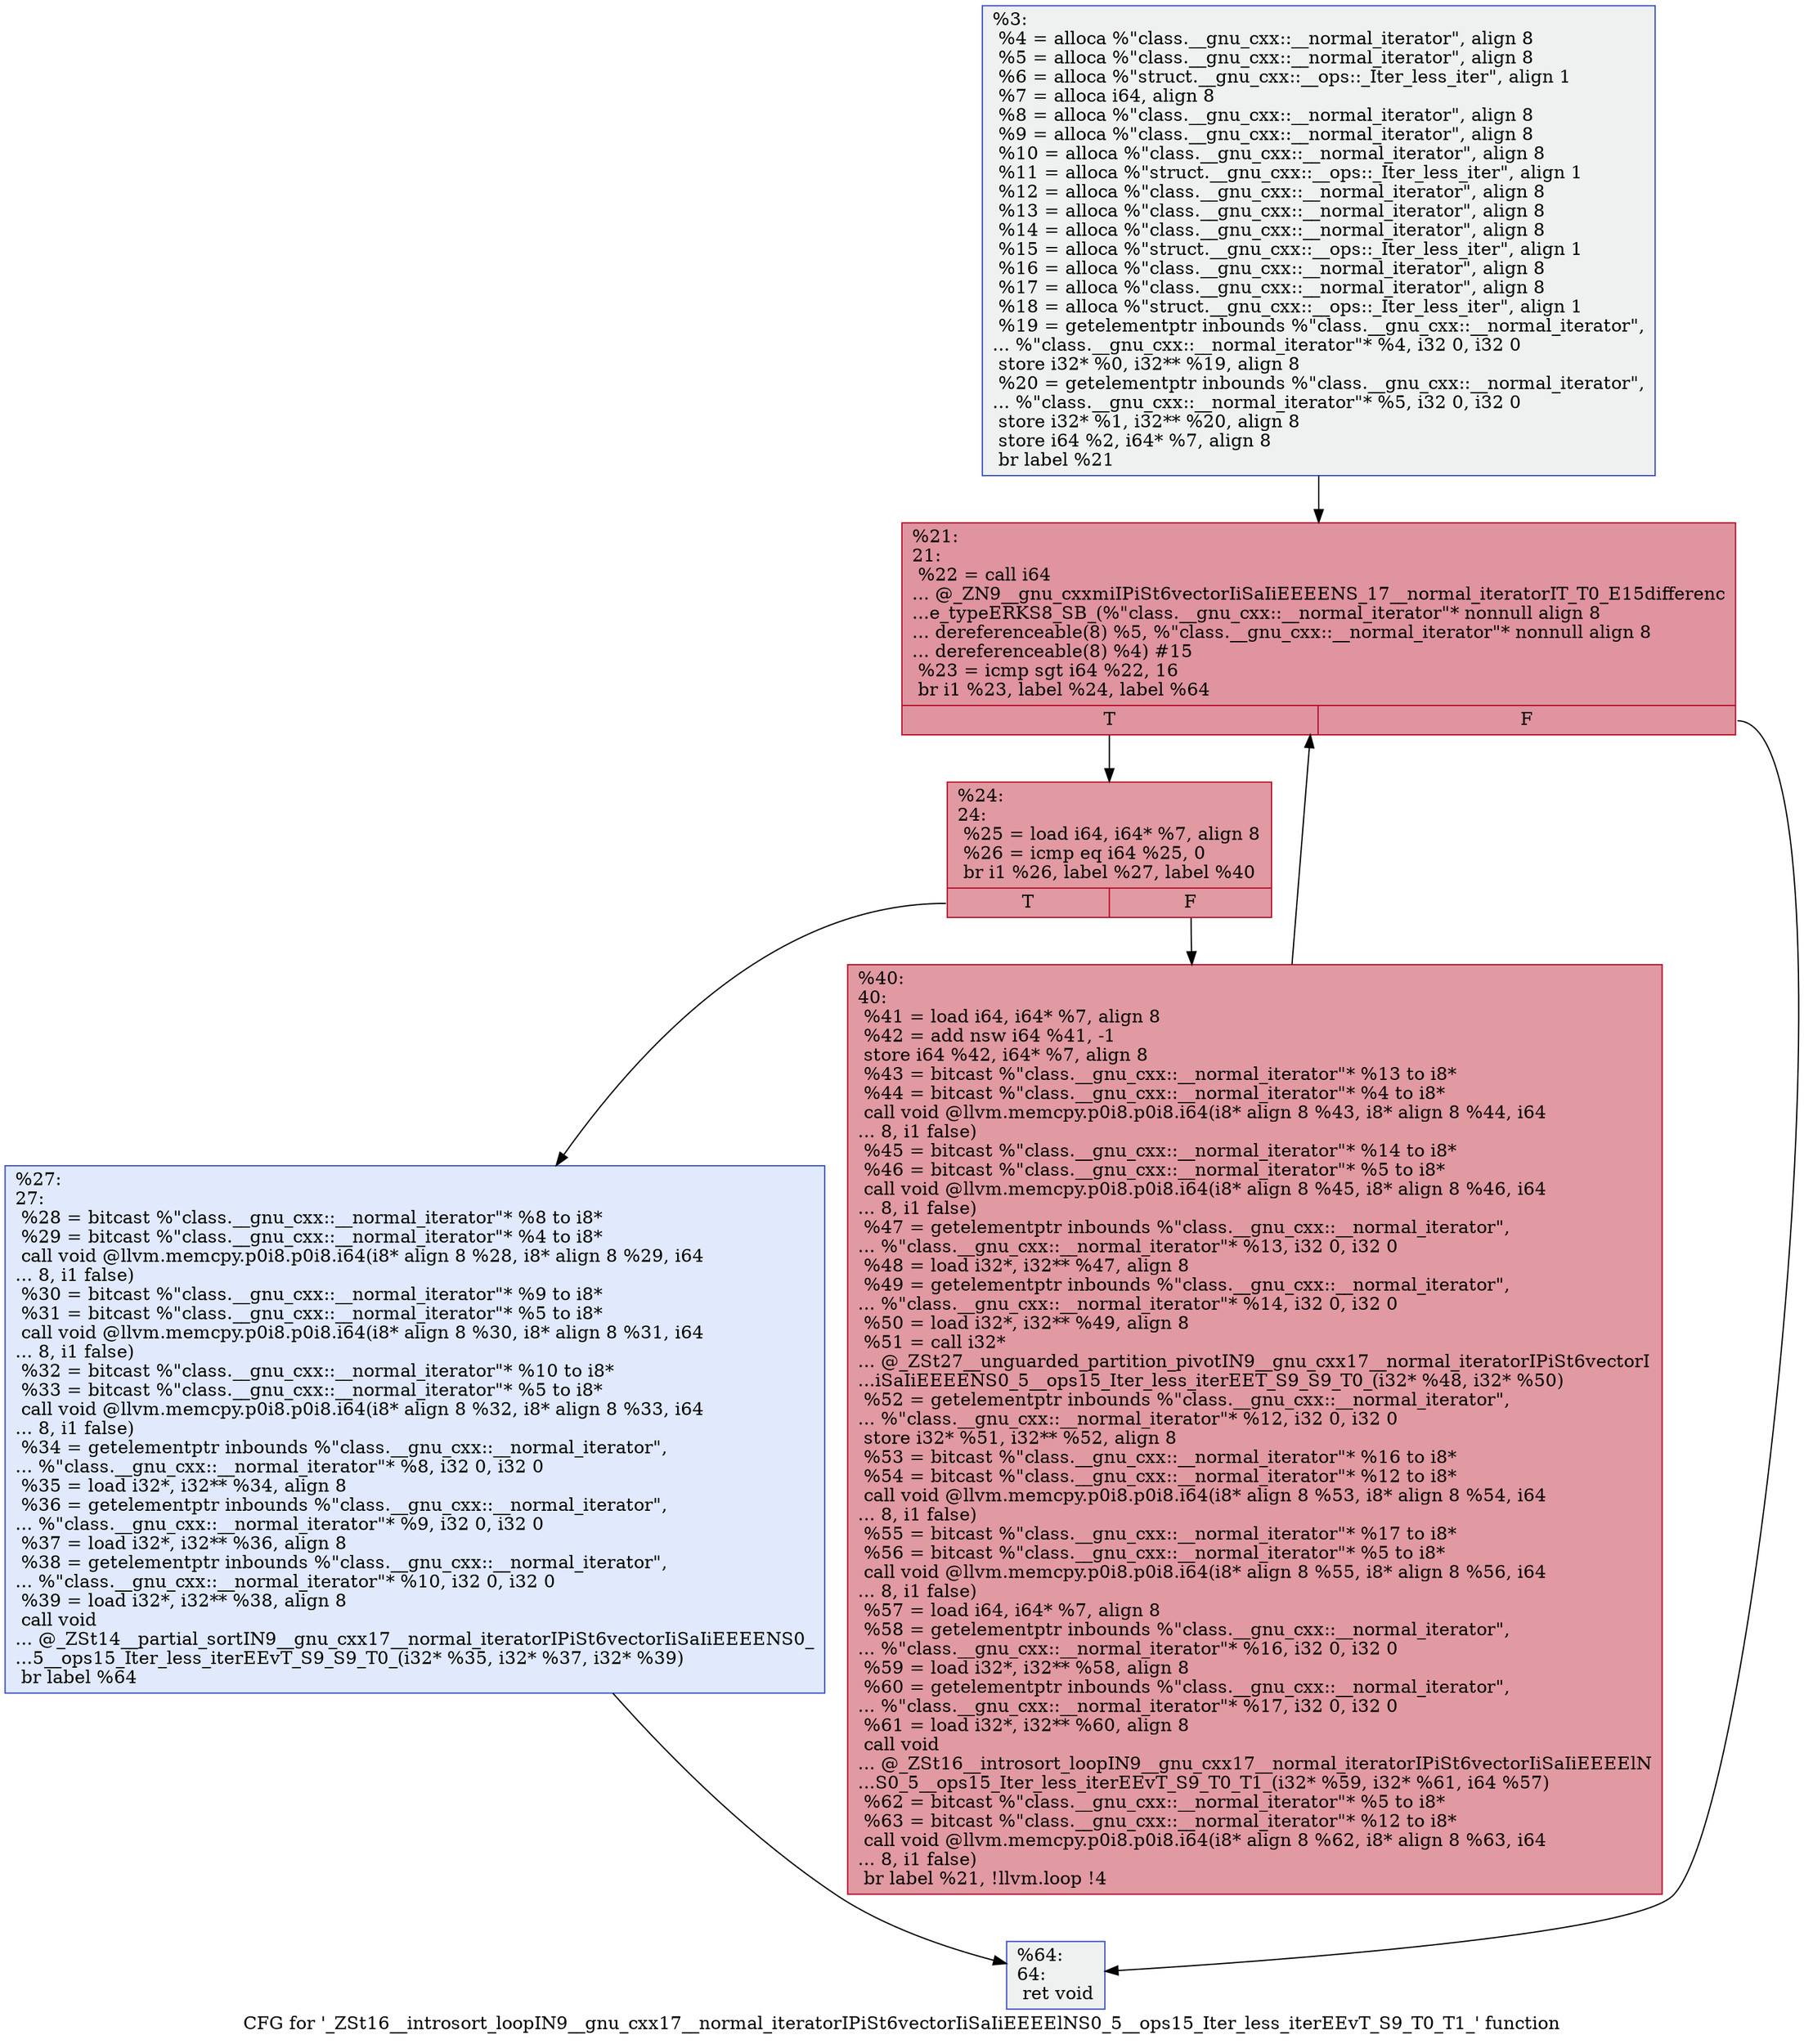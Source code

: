 digraph "CFG for '_ZSt16__introsort_loopIN9__gnu_cxx17__normal_iteratorIPiSt6vectorIiSaIiEEEElNS0_5__ops15_Iter_less_iterEEvT_S9_T0_T1_' function" {
	label="CFG for '_ZSt16__introsort_loopIN9__gnu_cxx17__normal_iteratorIPiSt6vectorIiSaIiEEEElNS0_5__ops15_Iter_less_iterEEvT_S9_T0_T1_' function";

	Node0x561d2df66ca0 [shape=record,color="#3d50c3ff", style=filled, fillcolor="#dbdcde70",label="{%3:\l  %4 = alloca %\"class.__gnu_cxx::__normal_iterator\", align 8\l  %5 = alloca %\"class.__gnu_cxx::__normal_iterator\", align 8\l  %6 = alloca %\"struct.__gnu_cxx::__ops::_Iter_less_iter\", align 1\l  %7 = alloca i64, align 8\l  %8 = alloca %\"class.__gnu_cxx::__normal_iterator\", align 8\l  %9 = alloca %\"class.__gnu_cxx::__normal_iterator\", align 8\l  %10 = alloca %\"class.__gnu_cxx::__normal_iterator\", align 8\l  %11 = alloca %\"struct.__gnu_cxx::__ops::_Iter_less_iter\", align 1\l  %12 = alloca %\"class.__gnu_cxx::__normal_iterator\", align 8\l  %13 = alloca %\"class.__gnu_cxx::__normal_iterator\", align 8\l  %14 = alloca %\"class.__gnu_cxx::__normal_iterator\", align 8\l  %15 = alloca %\"struct.__gnu_cxx::__ops::_Iter_less_iter\", align 1\l  %16 = alloca %\"class.__gnu_cxx::__normal_iterator\", align 8\l  %17 = alloca %\"class.__gnu_cxx::__normal_iterator\", align 8\l  %18 = alloca %\"struct.__gnu_cxx::__ops::_Iter_less_iter\", align 1\l  %19 = getelementptr inbounds %\"class.__gnu_cxx::__normal_iterator\",\l... %\"class.__gnu_cxx::__normal_iterator\"* %4, i32 0, i32 0\l  store i32* %0, i32** %19, align 8\l  %20 = getelementptr inbounds %\"class.__gnu_cxx::__normal_iterator\",\l... %\"class.__gnu_cxx::__normal_iterator\"* %5, i32 0, i32 0\l  store i32* %1, i32** %20, align 8\l  store i64 %2, i64* %7, align 8\l  br label %21\l}"];
	Node0x561d2df66ca0 -> Node0x561d2df66d60;
	Node0x561d2df66d60 [shape=record,color="#b70d28ff", style=filled, fillcolor="#b70d2870",label="{%21:\l21:                                               \l  %22 = call i64\l... @_ZN9__gnu_cxxmiIPiSt6vectorIiSaIiEEEENS_17__normal_iteratorIT_T0_E15differenc\l...e_typeERKS8_SB_(%\"class.__gnu_cxx::__normal_iterator\"* nonnull align 8\l... dereferenceable(8) %5, %\"class.__gnu_cxx::__normal_iterator\"* nonnull align 8\l... dereferenceable(8) %4) #15\l  %23 = icmp sgt i64 %22, 16\l  br i1 %23, label %24, label %64\l|{<s0>T|<s1>F}}"];
	Node0x561d2df66d60:s0 -> Node0x561d2df67980;
	Node0x561d2df66d60:s1 -> Node0x561d2df679d0;
	Node0x561d2df67980 [shape=record,color="#b70d28ff", style=filled, fillcolor="#bb1b2c70",label="{%24:\l24:                                               \l  %25 = load i64, i64* %7, align 8\l  %26 = icmp eq i64 %25, 0\l  br i1 %26, label %27, label %40\l|{<s0>T|<s1>F}}"];
	Node0x561d2df67980:s0 -> Node0x561d2df67ba0;
	Node0x561d2df67980:s1 -> Node0x561d2df67bf0;
	Node0x561d2df67ba0 [shape=record,color="#3d50c3ff", style=filled, fillcolor="#b9d0f970",label="{%27:\l27:                                               \l  %28 = bitcast %\"class.__gnu_cxx::__normal_iterator\"* %8 to i8*\l  %29 = bitcast %\"class.__gnu_cxx::__normal_iterator\"* %4 to i8*\l  call void @llvm.memcpy.p0i8.p0i8.i64(i8* align 8 %28, i8* align 8 %29, i64\l... 8, i1 false)\l  %30 = bitcast %\"class.__gnu_cxx::__normal_iterator\"* %9 to i8*\l  %31 = bitcast %\"class.__gnu_cxx::__normal_iterator\"* %5 to i8*\l  call void @llvm.memcpy.p0i8.p0i8.i64(i8* align 8 %30, i8* align 8 %31, i64\l... 8, i1 false)\l  %32 = bitcast %\"class.__gnu_cxx::__normal_iterator\"* %10 to i8*\l  %33 = bitcast %\"class.__gnu_cxx::__normal_iterator\"* %5 to i8*\l  call void @llvm.memcpy.p0i8.p0i8.i64(i8* align 8 %32, i8* align 8 %33, i64\l... 8, i1 false)\l  %34 = getelementptr inbounds %\"class.__gnu_cxx::__normal_iterator\",\l... %\"class.__gnu_cxx::__normal_iterator\"* %8, i32 0, i32 0\l  %35 = load i32*, i32** %34, align 8\l  %36 = getelementptr inbounds %\"class.__gnu_cxx::__normal_iterator\",\l... %\"class.__gnu_cxx::__normal_iterator\"* %9, i32 0, i32 0\l  %37 = load i32*, i32** %36, align 8\l  %38 = getelementptr inbounds %\"class.__gnu_cxx::__normal_iterator\",\l... %\"class.__gnu_cxx::__normal_iterator\"* %10, i32 0, i32 0\l  %39 = load i32*, i32** %38, align 8\l  call void\l... @_ZSt14__partial_sortIN9__gnu_cxx17__normal_iteratorIPiSt6vectorIiSaIiEEEENS0_\l...5__ops15_Iter_less_iterEEvT_S9_S9_T0_(i32* %35, i32* %37, i32* %39)\l  br label %64\l}"];
	Node0x561d2df67ba0 -> Node0x561d2df679d0;
	Node0x561d2df67bf0 [shape=record,color="#b70d28ff", style=filled, fillcolor="#bb1b2c70",label="{%40:\l40:                                               \l  %41 = load i64, i64* %7, align 8\l  %42 = add nsw i64 %41, -1\l  store i64 %42, i64* %7, align 8\l  %43 = bitcast %\"class.__gnu_cxx::__normal_iterator\"* %13 to i8*\l  %44 = bitcast %\"class.__gnu_cxx::__normal_iterator\"* %4 to i8*\l  call void @llvm.memcpy.p0i8.p0i8.i64(i8* align 8 %43, i8* align 8 %44, i64\l... 8, i1 false)\l  %45 = bitcast %\"class.__gnu_cxx::__normal_iterator\"* %14 to i8*\l  %46 = bitcast %\"class.__gnu_cxx::__normal_iterator\"* %5 to i8*\l  call void @llvm.memcpy.p0i8.p0i8.i64(i8* align 8 %45, i8* align 8 %46, i64\l... 8, i1 false)\l  %47 = getelementptr inbounds %\"class.__gnu_cxx::__normal_iterator\",\l... %\"class.__gnu_cxx::__normal_iterator\"* %13, i32 0, i32 0\l  %48 = load i32*, i32** %47, align 8\l  %49 = getelementptr inbounds %\"class.__gnu_cxx::__normal_iterator\",\l... %\"class.__gnu_cxx::__normal_iterator\"* %14, i32 0, i32 0\l  %50 = load i32*, i32** %49, align 8\l  %51 = call i32*\l... @_ZSt27__unguarded_partition_pivotIN9__gnu_cxx17__normal_iteratorIPiSt6vectorI\l...iSaIiEEEENS0_5__ops15_Iter_less_iterEET_S9_S9_T0_(i32* %48, i32* %50)\l  %52 = getelementptr inbounds %\"class.__gnu_cxx::__normal_iterator\",\l... %\"class.__gnu_cxx::__normal_iterator\"* %12, i32 0, i32 0\l  store i32* %51, i32** %52, align 8\l  %53 = bitcast %\"class.__gnu_cxx::__normal_iterator\"* %16 to i8*\l  %54 = bitcast %\"class.__gnu_cxx::__normal_iterator\"* %12 to i8*\l  call void @llvm.memcpy.p0i8.p0i8.i64(i8* align 8 %53, i8* align 8 %54, i64\l... 8, i1 false)\l  %55 = bitcast %\"class.__gnu_cxx::__normal_iterator\"* %17 to i8*\l  %56 = bitcast %\"class.__gnu_cxx::__normal_iterator\"* %5 to i8*\l  call void @llvm.memcpy.p0i8.p0i8.i64(i8* align 8 %55, i8* align 8 %56, i64\l... 8, i1 false)\l  %57 = load i64, i64* %7, align 8\l  %58 = getelementptr inbounds %\"class.__gnu_cxx::__normal_iterator\",\l... %\"class.__gnu_cxx::__normal_iterator\"* %16, i32 0, i32 0\l  %59 = load i32*, i32** %58, align 8\l  %60 = getelementptr inbounds %\"class.__gnu_cxx::__normal_iterator\",\l... %\"class.__gnu_cxx::__normal_iterator\"* %17, i32 0, i32 0\l  %61 = load i32*, i32** %60, align 8\l  call void\l... @_ZSt16__introsort_loopIN9__gnu_cxx17__normal_iteratorIPiSt6vectorIiSaIiEEEElN\l...S0_5__ops15_Iter_less_iterEEvT_S9_T0_T1_(i32* %59, i32* %61, i64 %57)\l  %62 = bitcast %\"class.__gnu_cxx::__normal_iterator\"* %5 to i8*\l  %63 = bitcast %\"class.__gnu_cxx::__normal_iterator\"* %12 to i8*\l  call void @llvm.memcpy.p0i8.p0i8.i64(i8* align 8 %62, i8* align 8 %63, i64\l... 8, i1 false)\l  br label %21, !llvm.loop !4\l}"];
	Node0x561d2df67bf0 -> Node0x561d2df66d60;
	Node0x561d2df679d0 [shape=record,color="#3d50c3ff", style=filled, fillcolor="#dbdcde70",label="{%64:\l64:                                               \l  ret void\l}"];
}

